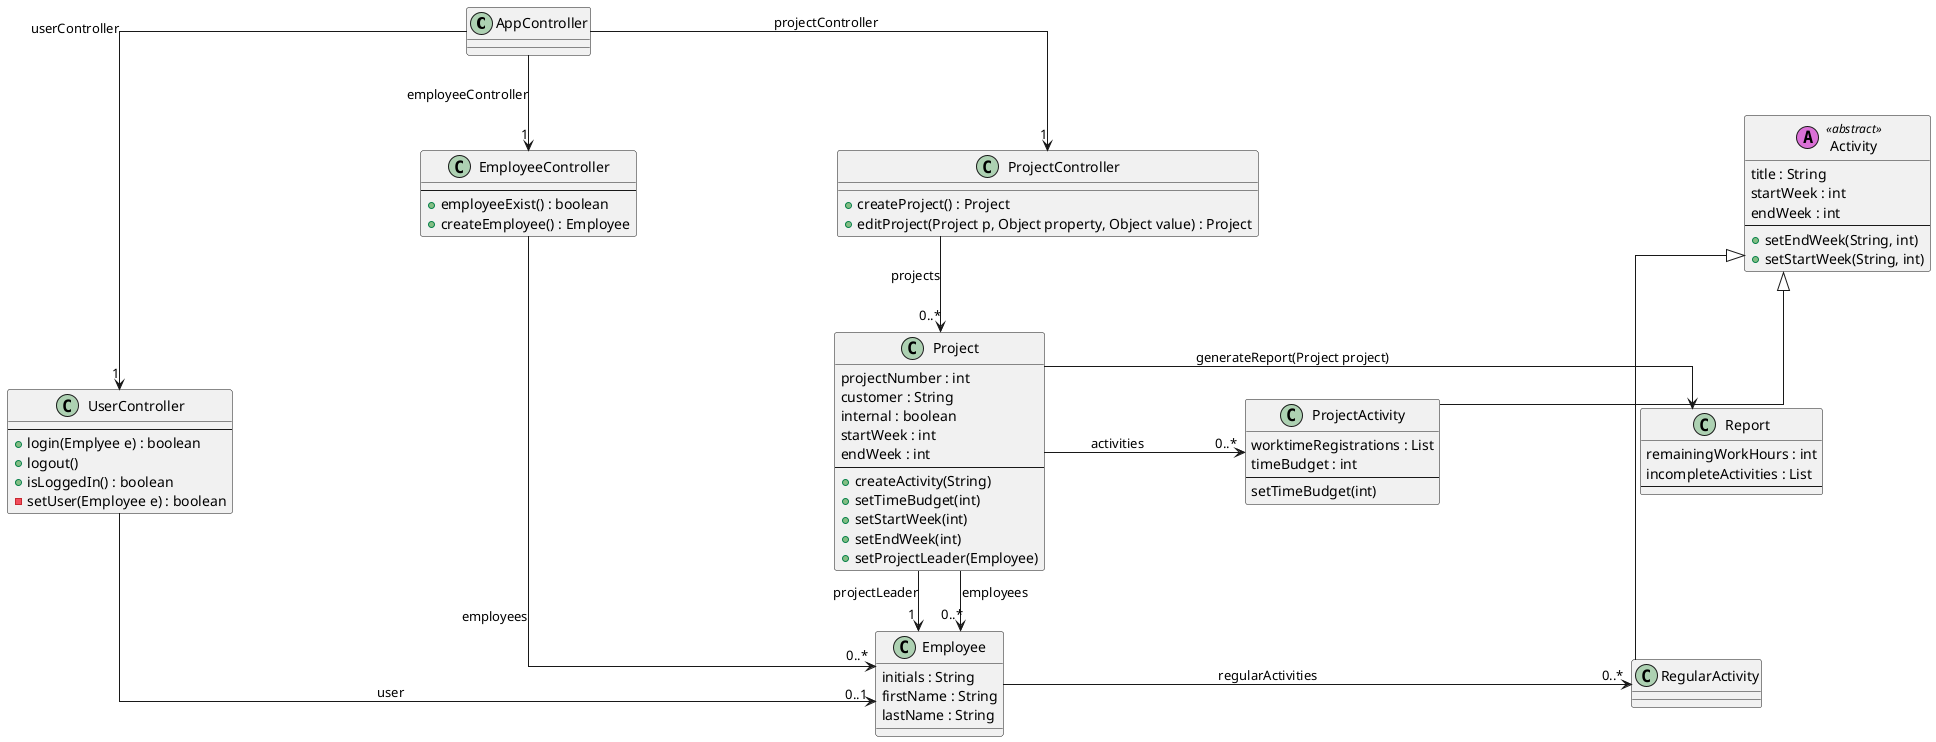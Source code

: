 @startuml ClassDiagram
skinparam linetype ortho
skinparam Nodesep 200
' skinparam Ranksep 50
class AppController{
    
}

class UserController {
    --
    + login(Emplyee e) : boolean
    + logout()
    + isLoggedIn() : boolean
    - setUser(Employee e) : boolean
}

class EmployeeController {
    --
    + employeeExist() : boolean
    + createEmployee() : Employee
}

class ProjectController {
    + createProject() : Project
    + editProject(Project p, Object property, Object value) : Project
}

class Report{
    remainingWorkHours : int
    incompleteActivities : List
    --
}

class Project{
    projectNumber : int
    customer : String
    internal : boolean
    startWeek : int
    endWeek : int
    --
    + createActivity(String)
    + setTimeBudget(int)
    + setStartWeek(int)
    + setEndWeek(int)
    + setProjectLeader(Employee)
}
class ProjectActivity{
    worktimeRegistrations : List
    timeBudget : int
    --
    setTimeBudget(int)
}
class Activity <<(A, orchid)abstract>>{
    title : String
    startWeek : int
    endWeek : int
    --
    + setEndWeek(String, int)
    + setStartWeek(String, int)
}
class RegularActivity{
}
class Employee{
    initials : String
    firstName : String
    lastName : String
}

AppController --> "1" EmployeeController : employeeController
AppController --> "1" ProjectController : projectController
AppController --> "1" UserController : userController

ProjectController --> "0..*" Project : projects
Project -> Report : generateReport(Project project)

EmployeeController --> "0..*" Employee : employees

UserController --> "0..1" Employee : user

Activity <|-- ProjectActivity
Activity <|- RegularActivity

Project --> "1" Employee : projectLeader
Project --> "0..*" Employee : employees
Project -> "0..*" ProjectActivity : activities
Employee -> "0..*" RegularActivity : regularActivities

@enduml